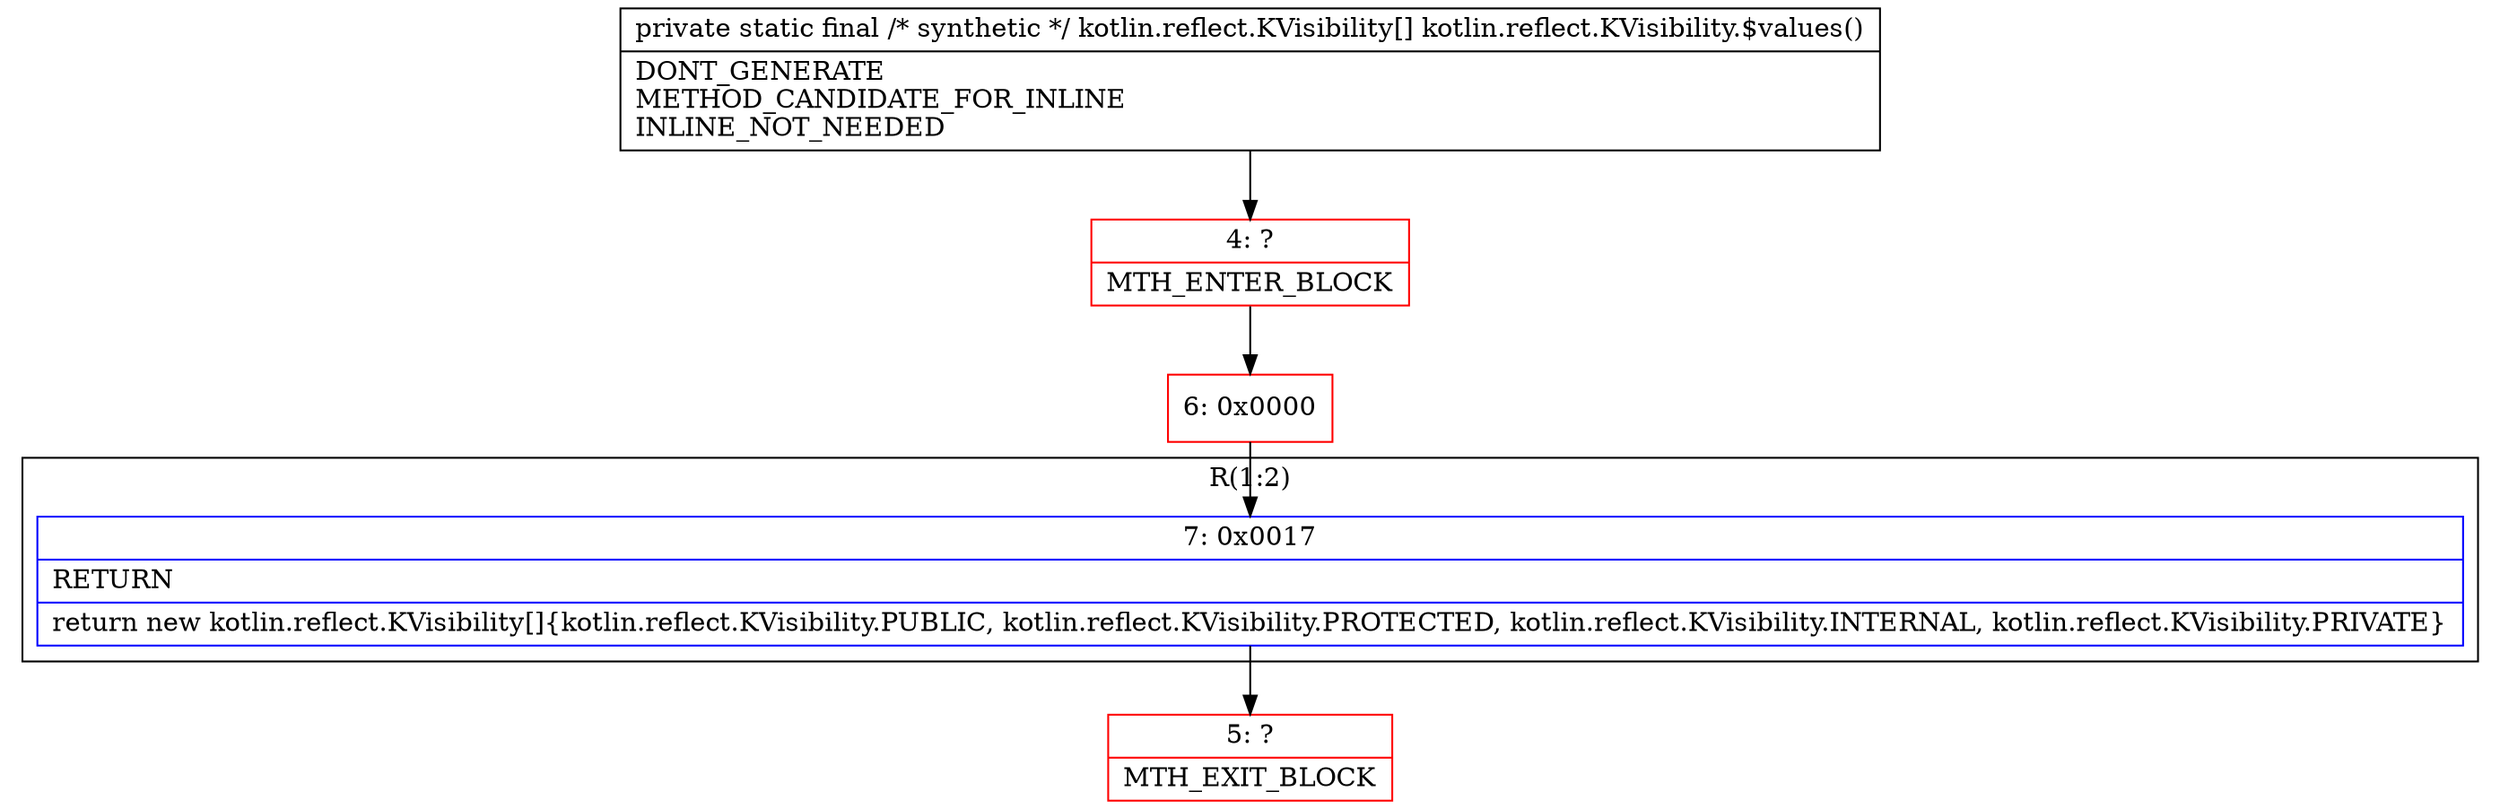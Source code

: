 digraph "CFG forkotlin.reflect.KVisibility.$values()[Lkotlin\/reflect\/KVisibility;" {
subgraph cluster_Region_2069064672 {
label = "R(1:2)";
node [shape=record,color=blue];
Node_7 [shape=record,label="{7\:\ 0x0017|RETURN\l|return new kotlin.reflect.KVisibility[]\{kotlin.reflect.KVisibility.PUBLIC, kotlin.reflect.KVisibility.PROTECTED, kotlin.reflect.KVisibility.INTERNAL, kotlin.reflect.KVisibility.PRIVATE\}\l}"];
}
Node_4 [shape=record,color=red,label="{4\:\ ?|MTH_ENTER_BLOCK\l}"];
Node_6 [shape=record,color=red,label="{6\:\ 0x0000}"];
Node_5 [shape=record,color=red,label="{5\:\ ?|MTH_EXIT_BLOCK\l}"];
MethodNode[shape=record,label="{private static final \/* synthetic *\/ kotlin.reflect.KVisibility[] kotlin.reflect.KVisibility.$values()  | DONT_GENERATE\lMETHOD_CANDIDATE_FOR_INLINE\lINLINE_NOT_NEEDED\l}"];
MethodNode -> Node_4;Node_7 -> Node_5;
Node_4 -> Node_6;
Node_6 -> Node_7;
}

